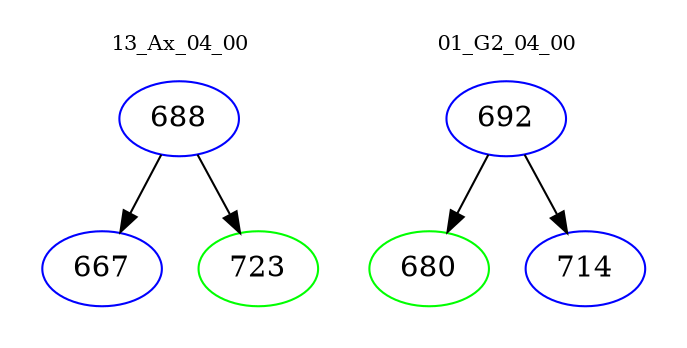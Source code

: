 digraph{
subgraph cluster_0 {
color = white
label = "13_Ax_04_00";
fontsize=10;
T0_688 [label="688", color="blue"]
T0_688 -> T0_667 [color="black"]
T0_667 [label="667", color="blue"]
T0_688 -> T0_723 [color="black"]
T0_723 [label="723", color="green"]
}
subgraph cluster_1 {
color = white
label = "01_G2_04_00";
fontsize=10;
T1_692 [label="692", color="blue"]
T1_692 -> T1_680 [color="black"]
T1_680 [label="680", color="green"]
T1_692 -> T1_714 [color="black"]
T1_714 [label="714", color="blue"]
}
}
